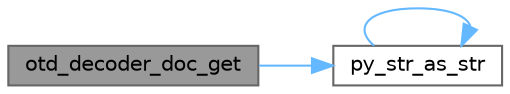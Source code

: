 digraph "otd_decoder_doc_get"
{
 // LATEX_PDF_SIZE
  bgcolor="transparent";
  edge [fontname=Helvetica,fontsize=10,labelfontname=Helvetica,labelfontsize=10];
  node [fontname=Helvetica,fontsize=10,shape=box,height=0.2,width=0.4];
  rankdir="LR";
  Node1 [id="Node000001",label="otd_decoder_doc_get",height=0.2,width=0.4,color="gray40", fillcolor="grey60", style="filled", fontcolor="black",tooltip="Return a protocol decoder's docstring."];
  Node1 -> Node2 [id="edge1_Node000001_Node000002",color="steelblue1",style="solid",tooltip=" "];
  Node2 [id="Node000002",label="py_str_as_str",height=0.2,width=0.4,color="grey40", fillcolor="white", style="filled",URL="$a00047.html#a030a8367513df3651da4ff852a73b2aa",tooltip="Get the value of a Python unicode string object, returned as a newly allocated char *."];
  Node2 -> Node2 [id="edge2_Node000002_Node000002",color="steelblue1",style="solid",tooltip=" "];
}
